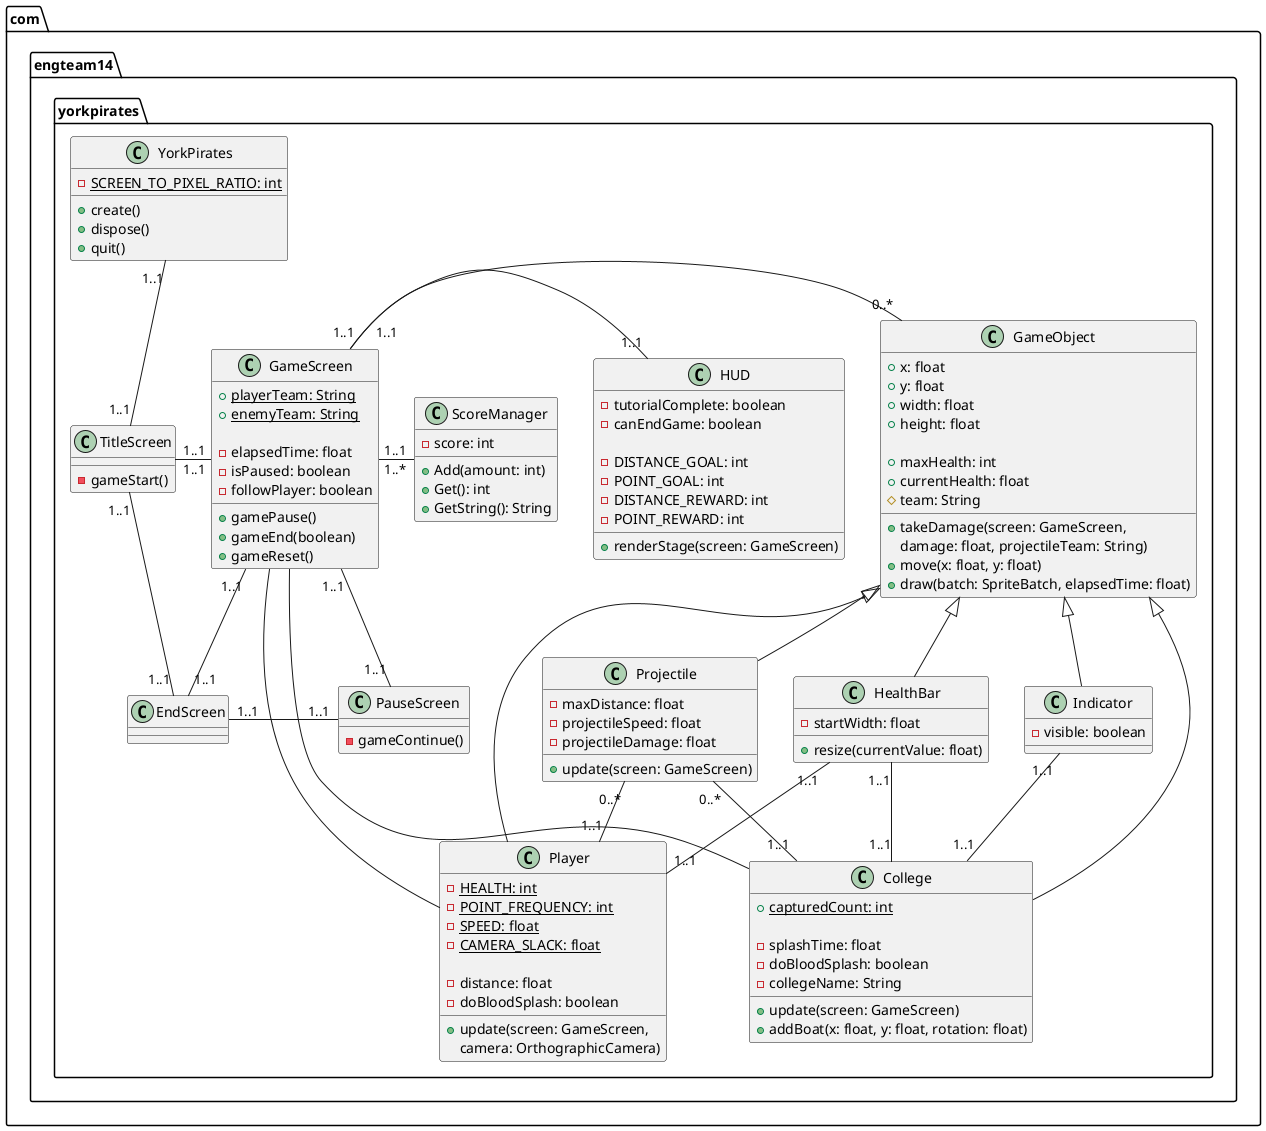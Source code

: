 @startuml

class com.engteam14.yorkpirates.GameScreen {
+ {static} playerTeam: String
+ {static} enemyTeam: String

- elapsedTime: float
- isPaused: boolean
- followPlayer: boolean

+ gamePause()
+ gameEnd(boolean)
+ gameReset()
}

class com.engteam14.yorkpirates.YorkPirates {
- {static} SCREEN_TO_PIXEL_RATIO: int

+ create()
+ dispose()
+ quit()
}

class com.engteam14.yorkpirates.GameObject {
+ x: float
+ y: float
+ width: float
+ height: float

+ maxHealth: int
+ currentHealth: float
# team: String

+ takeDamage(screen: GameScreen,
damage: float, projectileTeam: String)
+ move(x: float, y: float)
+ draw(batch: SpriteBatch, elapsedTime: float)
}

class com.engteam14.yorkpirates.ScoreManager {
- score: int
+ Add(amount: int)
+ Get(): int
+ GetString(): String
}

class com.engteam14.yorkpirates.HUD {
- tutorialComplete: boolean
- canEndGame: boolean

- DISTANCE_GOAL: int
- POINT_GOAL: int
- DISTANCE_REWARD: int
- POINT_REWARD: int

+ renderStage(screen: GameScreen)
}

class com.engteam14.yorkpirates.College {
+ {static} capturedCount: int

- splashTime: float
- doBloodSplash: boolean
- collegeName: String

+ update(screen: GameScreen)
+ addBoat(x: float, y: float, rotation: float)
}

class com.engteam14.yorkpirates.TitleScreen {
- gameStart()
}

class com.engteam14.yorkpirates.HealthBar {
- startWidth: float

+ resize(currentValue: float)
}

class com.engteam14.yorkpirates.EndScreen {
}

class com.engteam14.yorkpirates.Player {
- {static} HEALTH: int
- {static} POINT_FREQUENCY: int
- {static} SPEED: float
- {static} CAMERA_SLACK: float

- distance: float
- doBloodSplash: boolean

+ update(screen: GameScreen,
camera: OrthographicCamera)
}

class com.engteam14.yorkpirates.PauseScreen {
- gameContinue()
}

class com.engteam14.yorkpirates.Indicator {
- visible: boolean
}

class com.engteam14.yorkpirates.Projectile {
- maxDistance: float
- projectileSpeed: float
- projectileDamage: float

+ update(screen: GameScreen)
}

com.engteam14.yorkpirates.GameObject <|-- com.engteam14.yorkpirates.College
com.engteam14.yorkpirates.GameObject <|-- com.engteam14.yorkpirates.HealthBar
com.engteam14.yorkpirates.GameObject <|-- com.engteam14.yorkpirates.Player
com.engteam14.yorkpirates.GameObject <|-- com.engteam14.yorkpirates.Indicator
com.engteam14.yorkpirates.GameObject <|-- com.engteam14.yorkpirates.Projectile

com.engteam14.yorkpirates.YorkPirates "1..1" -- "1..1" com.engteam14.yorkpirates.TitleScreen

com.engteam14.yorkpirates.TitleScreen "1..1" - "1..1" com.engteam14.yorkpirates.GameScreen
com.engteam14.yorkpirates.GameScreen "1..1" - "1..1" com.engteam14.yorkpirates.PauseScreen
com.engteam14.yorkpirates.GameScreen "1..1" -- "1..1" com.engteam14.yorkpirates.EndScreen
com.engteam14.yorkpirates.PauseScreen "1..1" - "1..1" com.engteam14.yorkpirates.EndScreen
com.engteam14.yorkpirates.EndScreen "1..1" - "1..1" com.engteam14.yorkpirates.TitleScreen

com.engteam14.yorkpirates.GameScreen "1..1" - "0..*" com.engteam14.yorkpirates.GameObject
com.engteam14.yorkpirates.GameScreen "1..1" - "1..*" com.engteam14.yorkpirates.ScoreManager
com.engteam14.yorkpirates.GameScreen "      1..1" - "1..1" com.engteam14.yorkpirates.HUD

com.engteam14.yorkpirates.HealthBar "1..1" -- "1..1" com.engteam14.yorkpirates.Player
com.engteam14.yorkpirates.HealthBar "1..1" -- "1..1" com.engteam14.yorkpirates.College

com.engteam14.yorkpirates.Projectile "0..*" -- "1..1" com.engteam14.yorkpirates.College
com.engteam14.yorkpirates.Projectile "0..*" - "1..1" com.engteam14.yorkpirates.Player
com.engteam14.yorkpirates.Indicator "1..1" -- "1..1" com.engteam14.yorkpirates.College

com.engteam14.yorkpirates.GameScreen -- com.engteam14.yorkpirates.College
com.engteam14.yorkpirates.GameScreen -- com.engteam14.yorkpirates.Player

@enduml